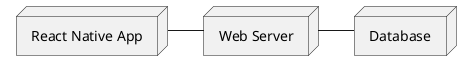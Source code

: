 @startuml ProjectStructure

node "React Native App" as react
node "Web Server" as server
node "Database" as db
react - server
server - db

@enduml